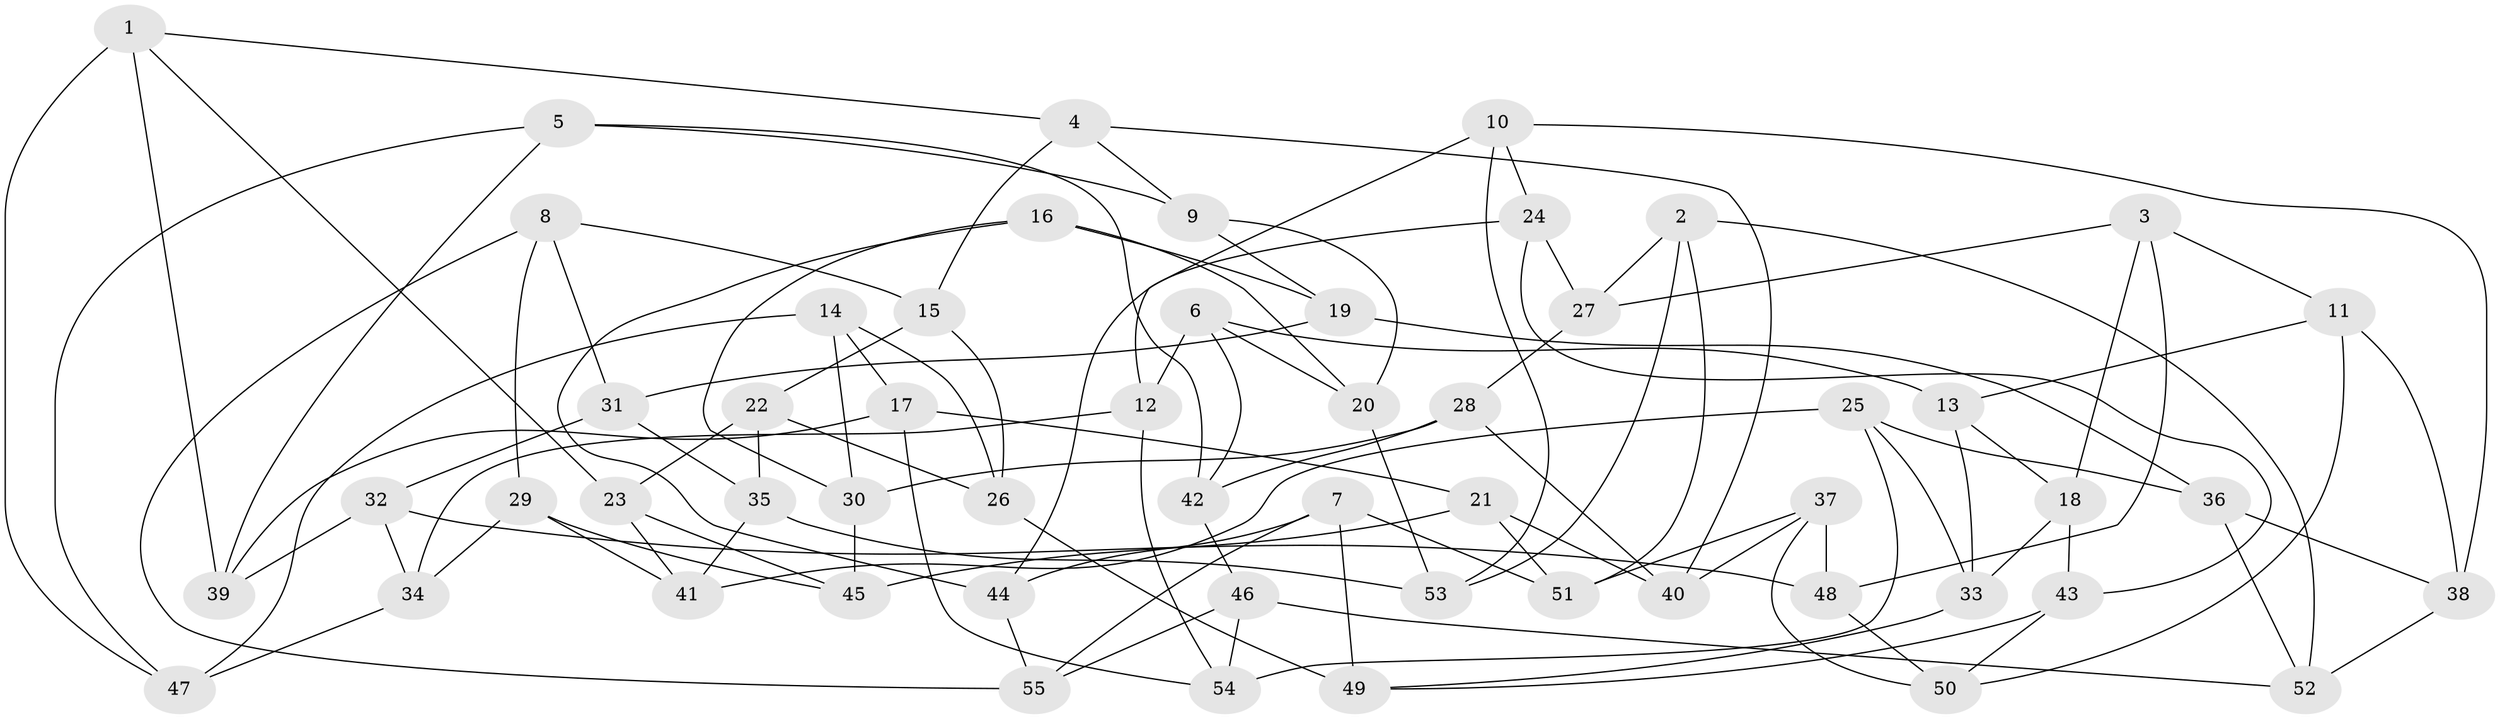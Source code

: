 // Generated by graph-tools (version 1.1) at 2025/50/03/09/25 03:50:46]
// undirected, 55 vertices, 110 edges
graph export_dot {
graph [start="1"]
  node [color=gray90,style=filled];
  1;
  2;
  3;
  4;
  5;
  6;
  7;
  8;
  9;
  10;
  11;
  12;
  13;
  14;
  15;
  16;
  17;
  18;
  19;
  20;
  21;
  22;
  23;
  24;
  25;
  26;
  27;
  28;
  29;
  30;
  31;
  32;
  33;
  34;
  35;
  36;
  37;
  38;
  39;
  40;
  41;
  42;
  43;
  44;
  45;
  46;
  47;
  48;
  49;
  50;
  51;
  52;
  53;
  54;
  55;
  1 -- 23;
  1 -- 4;
  1 -- 39;
  1 -- 47;
  2 -- 51;
  2 -- 27;
  2 -- 52;
  2 -- 53;
  3 -- 18;
  3 -- 27;
  3 -- 11;
  3 -- 48;
  4 -- 40;
  4 -- 15;
  4 -- 9;
  5 -- 39;
  5 -- 9;
  5 -- 42;
  5 -- 47;
  6 -- 13;
  6 -- 20;
  6 -- 42;
  6 -- 12;
  7 -- 44;
  7 -- 49;
  7 -- 55;
  7 -- 51;
  8 -- 55;
  8 -- 29;
  8 -- 31;
  8 -- 15;
  9 -- 20;
  9 -- 19;
  10 -- 24;
  10 -- 38;
  10 -- 53;
  10 -- 12;
  11 -- 13;
  11 -- 50;
  11 -- 38;
  12 -- 34;
  12 -- 54;
  13 -- 18;
  13 -- 33;
  14 -- 17;
  14 -- 26;
  14 -- 30;
  14 -- 47;
  15 -- 26;
  15 -- 22;
  16 -- 19;
  16 -- 30;
  16 -- 44;
  16 -- 20;
  17 -- 21;
  17 -- 54;
  17 -- 39;
  18 -- 43;
  18 -- 33;
  19 -- 36;
  19 -- 31;
  20 -- 53;
  21 -- 51;
  21 -- 45;
  21 -- 40;
  22 -- 26;
  22 -- 23;
  22 -- 35;
  23 -- 41;
  23 -- 45;
  24 -- 43;
  24 -- 27;
  24 -- 44;
  25 -- 36;
  25 -- 41;
  25 -- 33;
  25 -- 54;
  26 -- 49;
  27 -- 28;
  28 -- 42;
  28 -- 30;
  28 -- 40;
  29 -- 34;
  29 -- 45;
  29 -- 41;
  30 -- 45;
  31 -- 35;
  31 -- 32;
  32 -- 48;
  32 -- 34;
  32 -- 39;
  33 -- 49;
  34 -- 47;
  35 -- 41;
  35 -- 53;
  36 -- 52;
  36 -- 38;
  37 -- 40;
  37 -- 50;
  37 -- 48;
  37 -- 51;
  38 -- 52;
  42 -- 46;
  43 -- 50;
  43 -- 49;
  44 -- 55;
  46 -- 52;
  46 -- 54;
  46 -- 55;
  48 -- 50;
}
